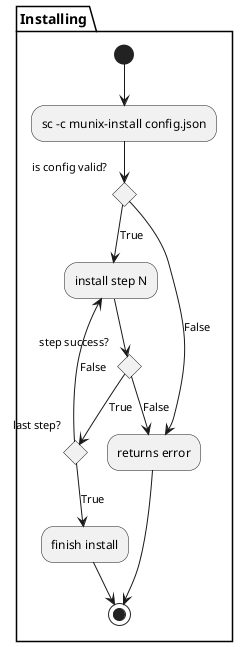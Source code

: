 @startuml
partition Installing {
    (*)  --> "sc -c munix-install config.json"
    if "is config valid?" then
        --> [True] "install step N"
        if step success?
            [True] if last step?
                --> [False] "install step N"
            else
                --> [True] "finish install"
                -->(*)
            endif
        else
            --> [False] "returns error"
        endif

    else
        --> [False] "returns error"
    endif
}
-->(*)
@enduml